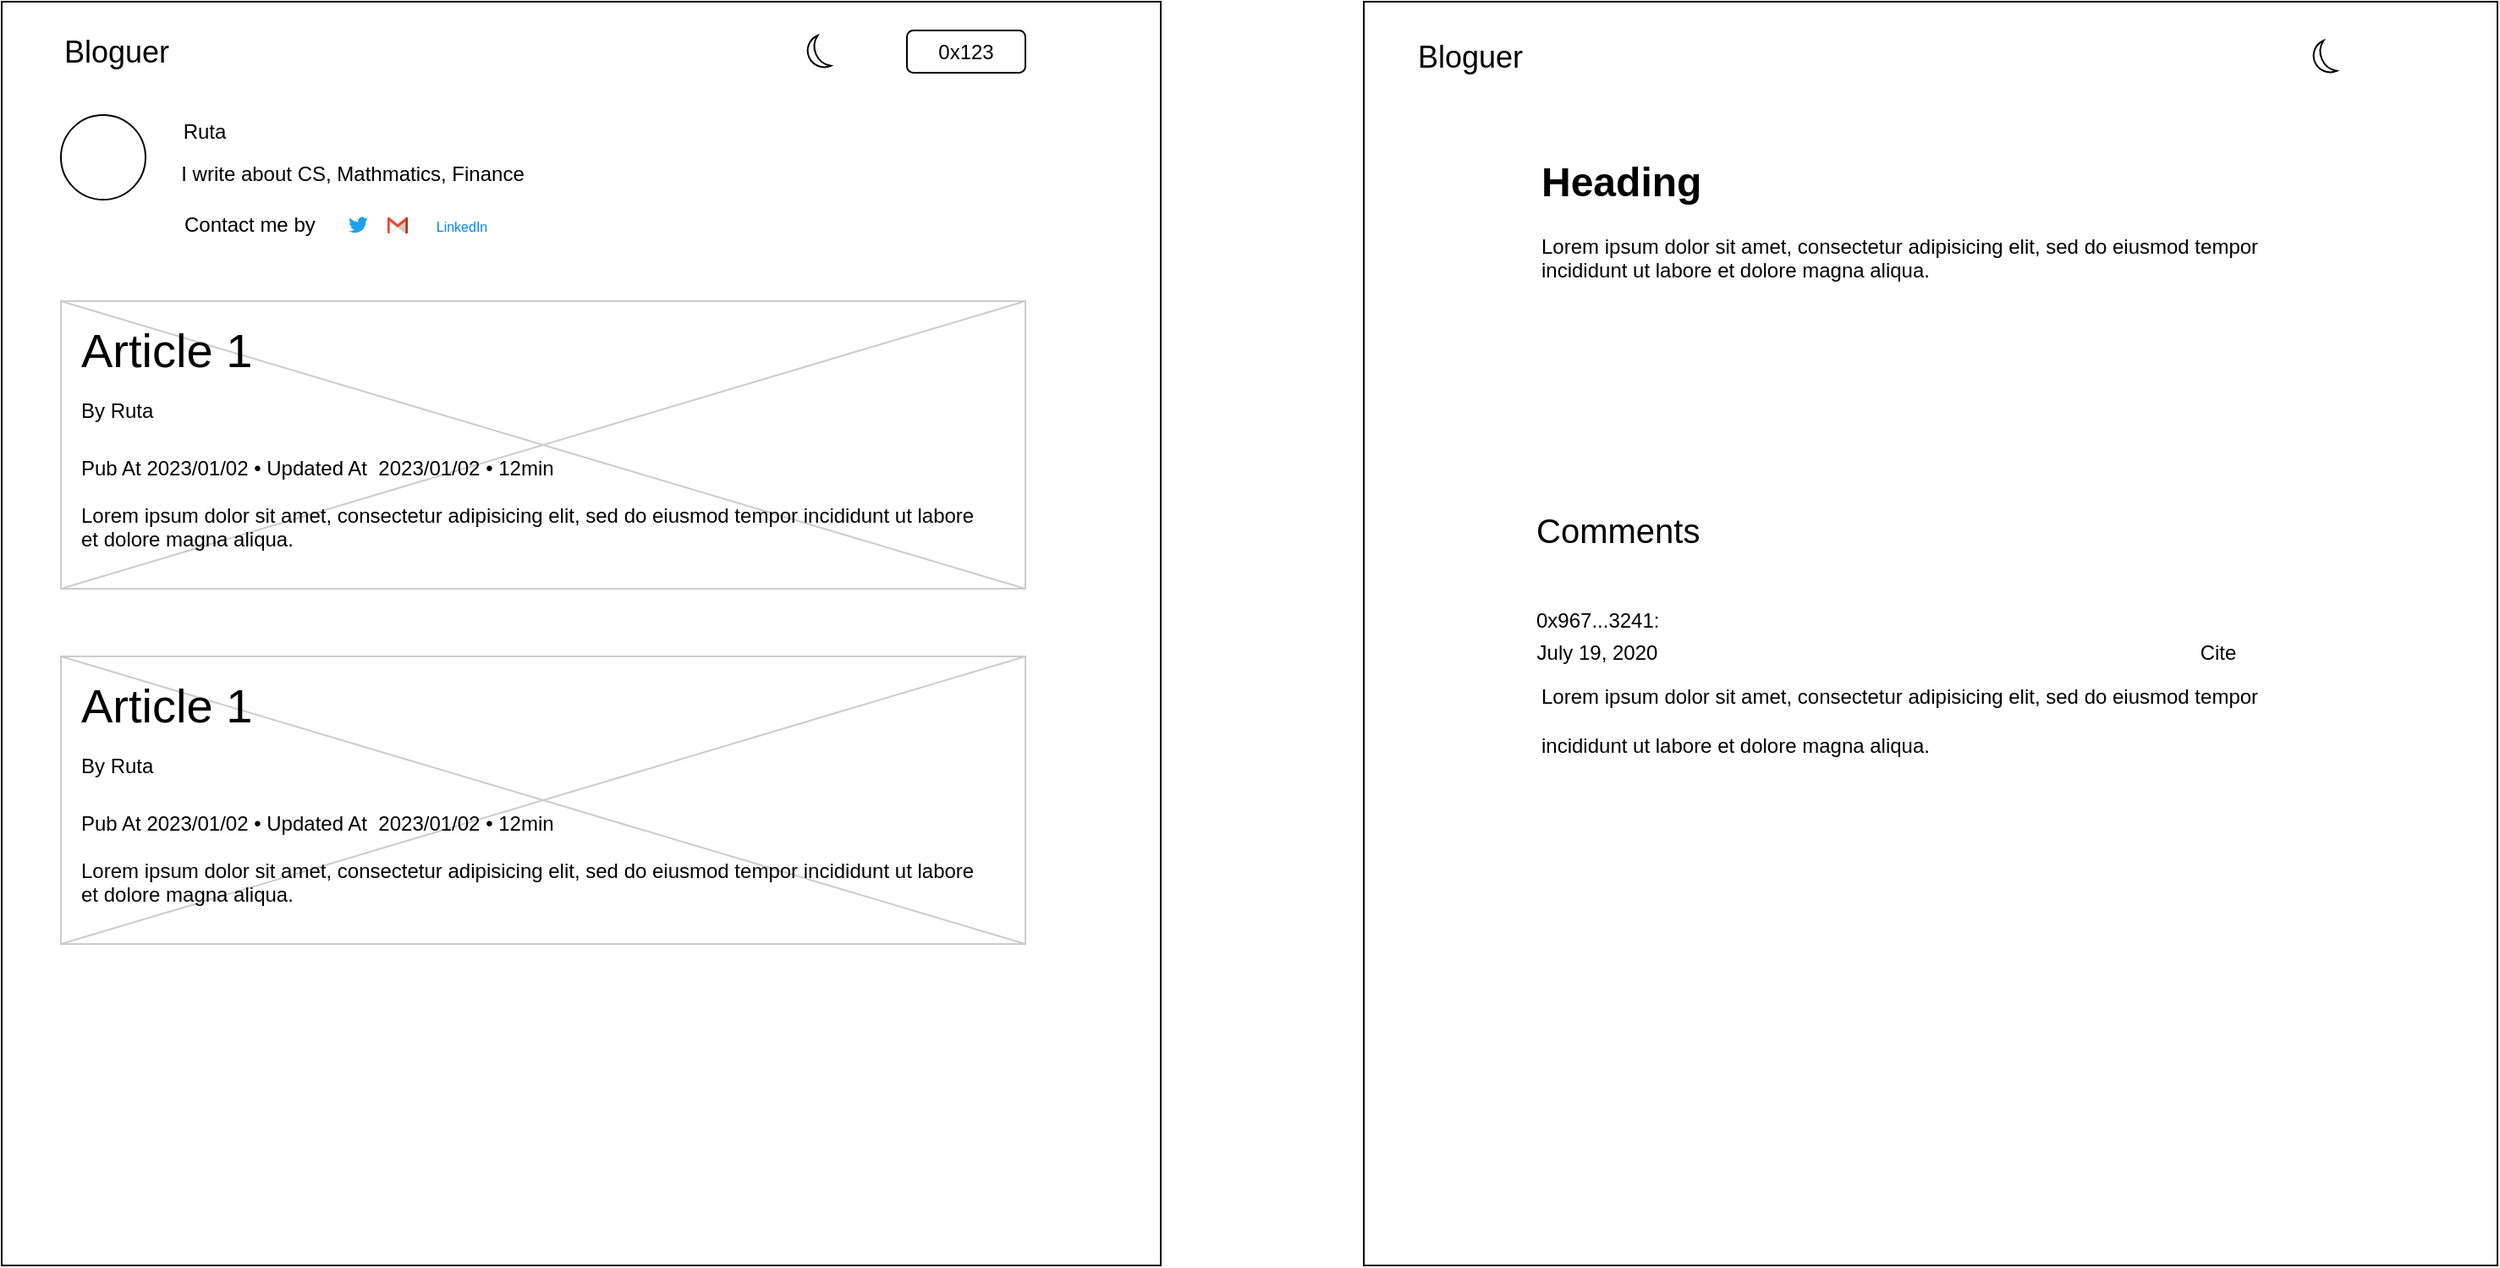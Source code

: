 <mxfile version="20.8.16" type="device"><diagram name="Page-1" id="f1b7ffb7-ca1e-a977-7cf5-a751b3c06c05"><mxGraphModel dx="1363" dy="999" grid="1" gridSize="10" guides="1" tooltips="1" connect="1" arrows="1" fold="1" page="1" pageScale="1" pageWidth="826" pageHeight="1169" background="none" math="0" shadow="0"><root><mxCell id="0"/><mxCell id="1" parent="0"/><mxCell id="sWcctObD1VdK-yRLzHZs-78" value="" style="rounded=0;whiteSpace=wrap;html=1;fontSize=12;" vertex="1" parent="1"><mxGeometry x="75" y="13" width="685" height="747" as="geometry"/></mxCell><mxCell id="2" value="Bloguer" style="text;spacingTop=-5;fontSize=18;fontStyle=0" parent="1" vertex="1"><mxGeometry x="110" y="30" width="100" height="20" as="geometry"/></mxCell><mxCell id="sWcctObD1VdK-yRLzHZs-54" value="" style="group" vertex="1" connectable="0" parent="1"><mxGeometry x="110" y="190" width="570" height="170" as="geometry"/></mxCell><mxCell id="13" value="" style="verticalLabelPosition=bottom;verticalAlign=top;strokeWidth=1;shape=mxgraph.mockup.graphics.iconGrid;strokeColor=#CCCCCC;gridSize=1,1;" parent="sWcctObD1VdK-yRLzHZs-54" vertex="1"><mxGeometry width="570" height="170" as="geometry"/></mxCell><mxCell id="8" value="Article 1" style="text;spacingTop=-5;fontSize=28;" parent="sWcctObD1VdK-yRLzHZs-54" vertex="1"><mxGeometry x="10" y="10" width="110" height="40" as="geometry"/></mxCell><mxCell id="9" value="Lorem ipsum dolor sit amet, consectetur adipisicing elit, sed do eiusmod tempor incididunt ut labore et dolore magna aliqua. " style="text;spacingTop=-5;whiteSpace=wrap;align=left" parent="sWcctObD1VdK-yRLzHZs-54" vertex="1"><mxGeometry x="10" y="117.5" width="530" height="40" as="geometry"/></mxCell><mxCell id="sWcctObD1VdK-yRLzHZs-49" value="&lt;font style=&quot;font-size: 12px;&quot;&gt;&lt;font style=&quot;font-size: 12px;&quot;&gt;Pub At 2023/01/02 •&amp;nbsp;&lt;/font&gt;Updated At&amp;nbsp; 2023/01/02 • 12min&lt;/font&gt;" style="text;html=1;strokeColor=none;fillColor=none;align=left;verticalAlign=middle;whiteSpace=wrap;rounded=0;fontSize=28;horizontal=1;" vertex="1" parent="sWcctObD1VdK-yRLzHZs-54"><mxGeometry x="10" y="80" width="285" height="25" as="geometry"/></mxCell><mxCell id="sWcctObD1VdK-yRLzHZs-70" value="&lt;font style=&quot;font-size: 12px;&quot;&gt;By Ruta&lt;/font&gt;" style="text;html=1;strokeColor=none;fillColor=none;align=left;verticalAlign=middle;whiteSpace=wrap;rounded=0;fontSize=8;" vertex="1" parent="sWcctObD1VdK-yRLzHZs-54"><mxGeometry x="10" y="50" width="130" height="30" as="geometry"/></mxCell><mxCell id="sWcctObD1VdK-yRLzHZs-60" value="" style="ellipse;whiteSpace=wrap;html=1;aspect=fixed;fontSize=12;" vertex="1" parent="1"><mxGeometry x="110" y="80" width="50" height="50" as="geometry"/></mxCell><mxCell id="sWcctObD1VdK-yRLzHZs-61" value="Ruta" style="text;html=1;strokeColor=none;fillColor=none;align=center;verticalAlign=middle;whiteSpace=wrap;rounded=0;fontSize=12;" vertex="1" parent="1"><mxGeometry x="170" y="80" width="50" height="20" as="geometry"/></mxCell><mxCell id="sWcctObD1VdK-yRLzHZs-63" value="I write about CS, Mathmatics, Finance" style="text;html=1;strokeColor=none;fillColor=none;align=center;verticalAlign=middle;whiteSpace=wrap;rounded=0;fontSize=12;" vertex="1" parent="1"><mxGeometry x="165" y="100" width="235" height="30" as="geometry"/></mxCell><mxCell id="sWcctObD1VdK-yRLzHZs-64" value="Contact me by&amp;nbsp;" style="text;html=1;strokeColor=none;fillColor=none;align=left;verticalAlign=middle;whiteSpace=wrap;rounded=0;fontSize=12;" vertex="1" parent="1"><mxGeometry x="181" y="130" width="89" height="30" as="geometry"/></mxCell><mxCell id="sWcctObD1VdK-yRLzHZs-65" value="" style="dashed=0;outlineConnect=0;html=1;align=center;labelPosition=center;verticalLabelPosition=bottom;verticalAlign=top;shape=mxgraph.weblogos.twitter;fillColor=#1DA1F2;strokeColor=none;fontSize=12;" vertex="1" parent="1"><mxGeometry x="280" y="140" width="11.43" height="10" as="geometry"/></mxCell><mxCell id="sWcctObD1VdK-yRLzHZs-66" value="" style="dashed=0;outlineConnect=0;html=1;align=center;labelPosition=center;verticalLabelPosition=bottom;verticalAlign=top;shape=mxgraph.weblogos.gmail;fontSize=12;aspect=fixed;" vertex="1" parent="1"><mxGeometry x="303" y="140.4" width="12" height="9.6" as="geometry"/></mxCell><mxCell id="sWcctObD1VdK-yRLzHZs-69" value="&lt;font style=&quot;font-size: 8px;&quot;&gt;LinkedIn&lt;/font&gt;" style="html=1;shadow=0;dashed=0;shape=mxgraph.bootstrap.rrect;rSize=5;strokeColor=none;strokeWidth=1;fillColor=none;fontColor=#0085FC;whiteSpace=wrap;align=center;verticalAlign=middle;spacingLeft=0;fontStyle=0;fontSize=16;spacing=5;" vertex="1" parent="1"><mxGeometry x="327" y="135" width="40" height="15" as="geometry"/></mxCell><mxCell id="sWcctObD1VdK-yRLzHZs-71" value="" style="group" vertex="1" connectable="0" parent="1"><mxGeometry x="110" y="400" width="570" height="170" as="geometry"/></mxCell><mxCell id="sWcctObD1VdK-yRLzHZs-72" value="" style="verticalLabelPosition=bottom;verticalAlign=top;strokeWidth=1;shape=mxgraph.mockup.graphics.iconGrid;strokeColor=#CCCCCC;gridSize=1,1;" vertex="1" parent="sWcctObD1VdK-yRLzHZs-71"><mxGeometry width="570" height="170" as="geometry"/></mxCell><mxCell id="sWcctObD1VdK-yRLzHZs-73" value="Article 1" style="text;spacingTop=-5;fontSize=28;" vertex="1" parent="sWcctObD1VdK-yRLzHZs-71"><mxGeometry x="10" y="10" width="110" height="40" as="geometry"/></mxCell><mxCell id="sWcctObD1VdK-yRLzHZs-74" value="Lorem ipsum dolor sit amet, consectetur adipisicing elit, sed do eiusmod tempor incididunt ut labore et dolore magna aliqua. " style="text;spacingTop=-5;whiteSpace=wrap;align=left" vertex="1" parent="sWcctObD1VdK-yRLzHZs-71"><mxGeometry x="10" y="117.5" width="530" height="40" as="geometry"/></mxCell><mxCell id="sWcctObD1VdK-yRLzHZs-75" value="&lt;font style=&quot;font-size: 12px;&quot;&gt;&lt;font style=&quot;font-size: 12px;&quot;&gt;Pub At 2023/01/02 •&amp;nbsp;&lt;/font&gt;Updated At&amp;nbsp; 2023/01/02 • 12min&lt;/font&gt;" style="text;html=1;strokeColor=none;fillColor=none;align=left;verticalAlign=middle;whiteSpace=wrap;rounded=0;fontSize=28;horizontal=1;" vertex="1" parent="sWcctObD1VdK-yRLzHZs-71"><mxGeometry x="10" y="80" width="285" height="25" as="geometry"/></mxCell><mxCell id="sWcctObD1VdK-yRLzHZs-76" value="&lt;font style=&quot;font-size: 12px;&quot;&gt;By Ruta&lt;/font&gt;" style="text;html=1;strokeColor=none;fillColor=none;align=left;verticalAlign=middle;whiteSpace=wrap;rounded=0;fontSize=8;" vertex="1" parent="sWcctObD1VdK-yRLzHZs-71"><mxGeometry x="10" y="50" width="130" height="30" as="geometry"/></mxCell><mxCell id="sWcctObD1VdK-yRLzHZs-77" value="" style="verticalLabelPosition=bottom;verticalAlign=top;html=1;shape=mxgraph.basic.moon;fontSize=12;" vertex="1" parent="1"><mxGeometry x="550" y="33" width="15" height="20" as="geometry"/></mxCell><mxCell id="sWcctObD1VdK-yRLzHZs-79" value="" style="rounded=0;whiteSpace=wrap;html=1;fontSize=12;" vertex="1" parent="1"><mxGeometry x="880" y="13" width="670" height="747" as="geometry"/></mxCell><mxCell id="sWcctObD1VdK-yRLzHZs-80" value="Bloguer" style="text;spacingTop=-5;fontSize=18;fontStyle=0" vertex="1" parent="1"><mxGeometry x="910" y="33" width="100" height="20" as="geometry"/></mxCell><mxCell id="sWcctObD1VdK-yRLzHZs-81" value="" style="verticalLabelPosition=bottom;verticalAlign=top;html=1;shape=mxgraph.basic.moon;fontSize=12;" vertex="1" parent="1"><mxGeometry x="1440" y="36" width="15" height="20" as="geometry"/></mxCell><mxCell id="sWcctObD1VdK-yRLzHZs-82" value="&lt;h1&gt;Heading&lt;/h1&gt;&lt;p&gt;Lorem ipsum dolor sit amet, consectetur adipisicing elit, sed do eiusmod tempor incididunt ut labore et dolore magna aliqua.&lt;/p&gt;" style="text;html=1;strokeColor=none;fillColor=none;spacing=5;spacingTop=-20;whiteSpace=wrap;overflow=hidden;rounded=0;fontSize=12;" vertex="1" parent="1"><mxGeometry x="980" y="100" width="470" height="120" as="geometry"/></mxCell><mxCell id="sWcctObD1VdK-yRLzHZs-84" value="&lt;font style=&quot;font-size: 20px;&quot;&gt;Comments&lt;/font&gt;" style="text;html=1;strokeColor=none;fillColor=none;align=left;verticalAlign=middle;whiteSpace=wrap;rounded=0;fontSize=12;" vertex="1" parent="1"><mxGeometry x="980" y="310" width="60" height="30" as="geometry"/></mxCell><mxCell id="sWcctObD1VdK-yRLzHZs-85" value="&lt;font style=&quot;font-size: 12px;&quot;&gt;0x967...3241:&amp;nbsp;&lt;/font&gt;" style="text;html=1;strokeColor=none;fillColor=none;align=left;verticalAlign=middle;whiteSpace=wrap;rounded=0;fontSize=20;" vertex="1" parent="1"><mxGeometry x="980" y="360" width="130" height="30" as="geometry"/></mxCell><mxCell id="sWcctObD1VdK-yRLzHZs-86" value="&lt;h1&gt;&lt;span style=&quot;background-color: initial; font-size: 12px; font-weight: normal;&quot;&gt;Lorem ipsum dolor sit amet, consectetur adipisicing elit, sed do eiusmod tempor incididunt ut labore et dolore magna aliqua.&lt;/span&gt;&lt;br&gt;&lt;/h1&gt;" style="text;html=1;strokeColor=none;fillColor=none;spacing=5;spacingTop=-20;whiteSpace=wrap;overflow=hidden;rounded=0;fontSize=12;" vertex="1" parent="1"><mxGeometry x="980" y="400" width="470" height="75" as="geometry"/></mxCell><mxCell id="sWcctObD1VdK-yRLzHZs-87" value="Cite" style="text;html=1;strokeColor=none;fillColor=none;align=center;verticalAlign=middle;whiteSpace=wrap;rounded=0;fontSize=12;" vertex="1" parent="1"><mxGeometry x="1360" y="388" width="50" height="20" as="geometry"/></mxCell><mxCell id="sWcctObD1VdK-yRLzHZs-89" value="July 19, 2020" style="text;html=1;strokeColor=none;fillColor=none;align=center;verticalAlign=middle;whiteSpace=wrap;rounded=0;fontSize=12;" vertex="1" parent="1"><mxGeometry x="963" y="388" width="110" height="20" as="geometry"/></mxCell><mxCell id="sWcctObD1VdK-yRLzHZs-90" value="0x123" style="rounded=1;whiteSpace=wrap;html=1;fontSize=12;" vertex="1" parent="1"><mxGeometry x="610" y="30" width="70" height="25" as="geometry"/></mxCell></root></mxGraphModel></diagram></mxfile>